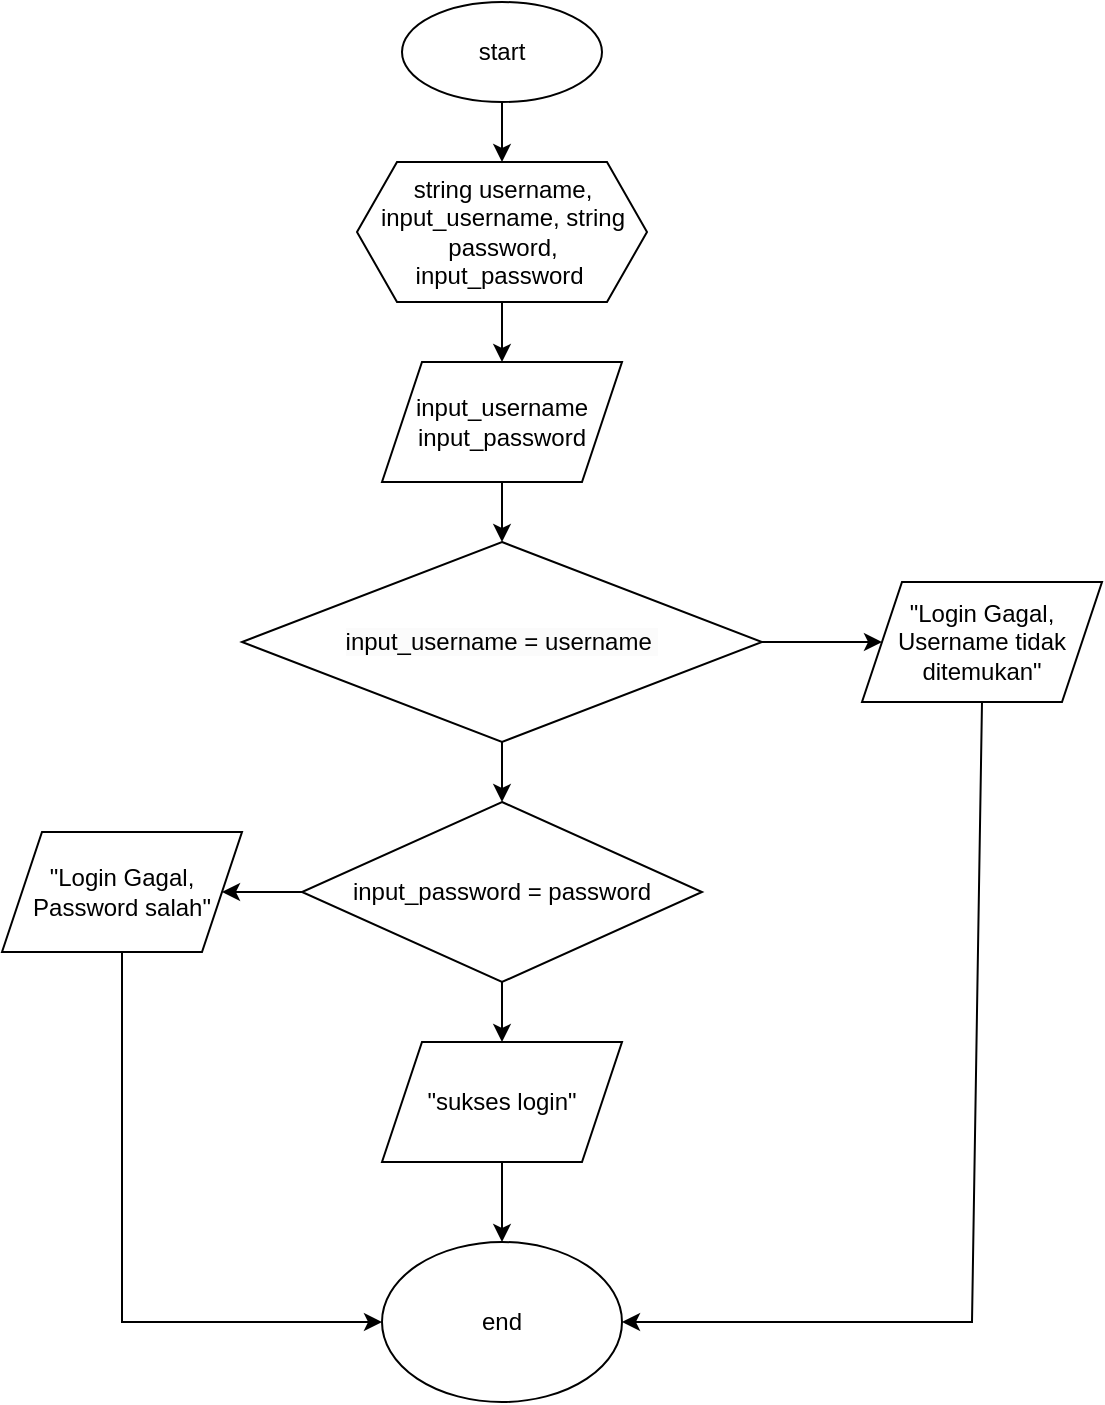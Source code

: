 <mxfile version="21.7.5" type="device">
  <diagram name="Page-1" id="8psk3hjjIU3Cq9CaVUHn">
    <mxGraphModel dx="836" dy="538" grid="1" gridSize="10" guides="1" tooltips="1" connect="1" arrows="1" fold="1" page="1" pageScale="1" pageWidth="850" pageHeight="1100" math="0" shadow="0">
      <root>
        <mxCell id="0" />
        <mxCell id="1" parent="0" />
        <mxCell id="qZ-dROPiLrWp8dCkMwXe-10" value="" style="edgeStyle=orthogonalEdgeStyle;rounded=0;orthogonalLoop=1;jettySize=auto;html=1;" edge="1" parent="1" source="qZ-dROPiLrWp8dCkMwXe-1" target="qZ-dROPiLrWp8dCkMwXe-2">
          <mxGeometry relative="1" as="geometry" />
        </mxCell>
        <mxCell id="qZ-dROPiLrWp8dCkMwXe-1" value="start" style="ellipse;whiteSpace=wrap;html=1;" vertex="1" parent="1">
          <mxGeometry x="260" y="170" width="100" height="50" as="geometry" />
        </mxCell>
        <mxCell id="qZ-dROPiLrWp8dCkMwXe-11" value="" style="edgeStyle=orthogonalEdgeStyle;rounded=0;orthogonalLoop=1;jettySize=auto;html=1;" edge="1" parent="1" source="qZ-dROPiLrWp8dCkMwXe-2" target="qZ-dROPiLrWp8dCkMwXe-3">
          <mxGeometry relative="1" as="geometry" />
        </mxCell>
        <mxCell id="qZ-dROPiLrWp8dCkMwXe-2" value="string username, input_username, string password, input_password&amp;nbsp;" style="shape=hexagon;perimeter=hexagonPerimeter2;whiteSpace=wrap;html=1;fixedSize=1;" vertex="1" parent="1">
          <mxGeometry x="237.5" y="250" width="145" height="70" as="geometry" />
        </mxCell>
        <mxCell id="qZ-dROPiLrWp8dCkMwXe-12" value="" style="edgeStyle=orthogonalEdgeStyle;rounded=0;orthogonalLoop=1;jettySize=auto;html=1;" edge="1" parent="1" source="qZ-dROPiLrWp8dCkMwXe-3" target="qZ-dROPiLrWp8dCkMwXe-4">
          <mxGeometry relative="1" as="geometry" />
        </mxCell>
        <mxCell id="qZ-dROPiLrWp8dCkMwXe-3" value="input_username&lt;br&gt;input_password" style="shape=parallelogram;perimeter=parallelogramPerimeter;whiteSpace=wrap;html=1;fixedSize=1;" vertex="1" parent="1">
          <mxGeometry x="250" y="350" width="120" height="60" as="geometry" />
        </mxCell>
        <mxCell id="qZ-dROPiLrWp8dCkMwXe-13" value="" style="edgeStyle=orthogonalEdgeStyle;rounded=0;orthogonalLoop=1;jettySize=auto;html=1;" edge="1" parent="1" source="qZ-dROPiLrWp8dCkMwXe-4" target="qZ-dROPiLrWp8dCkMwXe-5">
          <mxGeometry relative="1" as="geometry" />
        </mxCell>
        <mxCell id="qZ-dROPiLrWp8dCkMwXe-16" value="" style="edgeStyle=orthogonalEdgeStyle;rounded=0;orthogonalLoop=1;jettySize=auto;html=1;" edge="1" parent="1" source="qZ-dROPiLrWp8dCkMwXe-4" target="qZ-dROPiLrWp8dCkMwXe-6">
          <mxGeometry relative="1" as="geometry" />
        </mxCell>
        <mxCell id="qZ-dROPiLrWp8dCkMwXe-4" value="&lt;span style=&quot;color: rgb(0, 0, 0); font-family: Helvetica; font-size: 12px; font-style: normal; font-variant-ligatures: normal; font-variant-caps: normal; font-weight: 400; letter-spacing: normal; orphans: 2; text-align: center; text-indent: 0px; text-transform: none; widows: 2; word-spacing: 0px; -webkit-text-stroke-width: 0px; background-color: rgb(251, 251, 251); text-decoration-thickness: initial; text-decoration-style: initial; text-decoration-color: initial; float: none; display: inline !important;&quot;&gt;input_username = username&amp;nbsp;&lt;/span&gt;" style="rhombus;whiteSpace=wrap;html=1;" vertex="1" parent="1">
          <mxGeometry x="180" y="440" width="260" height="100" as="geometry" />
        </mxCell>
        <mxCell id="qZ-dROPiLrWp8dCkMwXe-14" value="" style="edgeStyle=orthogonalEdgeStyle;rounded=0;orthogonalLoop=1;jettySize=auto;html=1;" edge="1" parent="1" source="qZ-dROPiLrWp8dCkMwXe-5" target="qZ-dROPiLrWp8dCkMwXe-8">
          <mxGeometry relative="1" as="geometry" />
        </mxCell>
        <mxCell id="qZ-dROPiLrWp8dCkMwXe-17" value="" style="edgeStyle=orthogonalEdgeStyle;rounded=0;orthogonalLoop=1;jettySize=auto;html=1;" edge="1" parent="1" source="qZ-dROPiLrWp8dCkMwXe-5" target="qZ-dROPiLrWp8dCkMwXe-7">
          <mxGeometry relative="1" as="geometry" />
        </mxCell>
        <mxCell id="qZ-dROPiLrWp8dCkMwXe-5" value="input_password = password" style="rhombus;whiteSpace=wrap;html=1;" vertex="1" parent="1">
          <mxGeometry x="210" y="570" width="200" height="90" as="geometry" />
        </mxCell>
        <mxCell id="qZ-dROPiLrWp8dCkMwXe-6" value="&quot;Login Gagal, Username tidak ditemukan&quot;" style="shape=parallelogram;perimeter=parallelogramPerimeter;whiteSpace=wrap;html=1;fixedSize=1;" vertex="1" parent="1">
          <mxGeometry x="490" y="460" width="120" height="60" as="geometry" />
        </mxCell>
        <mxCell id="qZ-dROPiLrWp8dCkMwXe-7" value="&quot;Login Gagal, Password salah&quot;" style="shape=parallelogram;perimeter=parallelogramPerimeter;whiteSpace=wrap;html=1;fixedSize=1;" vertex="1" parent="1">
          <mxGeometry x="60" y="585" width="120" height="60" as="geometry" />
        </mxCell>
        <mxCell id="qZ-dROPiLrWp8dCkMwXe-15" value="" style="edgeStyle=orthogonalEdgeStyle;rounded=0;orthogonalLoop=1;jettySize=auto;html=1;" edge="1" parent="1" source="qZ-dROPiLrWp8dCkMwXe-8" target="qZ-dROPiLrWp8dCkMwXe-9">
          <mxGeometry relative="1" as="geometry" />
        </mxCell>
        <mxCell id="qZ-dROPiLrWp8dCkMwXe-8" value="&quot;sukses login&quot;" style="shape=parallelogram;perimeter=parallelogramPerimeter;whiteSpace=wrap;html=1;fixedSize=1;" vertex="1" parent="1">
          <mxGeometry x="250" y="690" width="120" height="60" as="geometry" />
        </mxCell>
        <mxCell id="qZ-dROPiLrWp8dCkMwXe-9" value="end" style="ellipse;whiteSpace=wrap;html=1;" vertex="1" parent="1">
          <mxGeometry x="250" y="790" width="120" height="80" as="geometry" />
        </mxCell>
        <mxCell id="qZ-dROPiLrWp8dCkMwXe-18" value="" style="endArrow=classic;html=1;rounded=0;entryX=1;entryY=0.5;entryDx=0;entryDy=0;exitX=0.5;exitY=1;exitDx=0;exitDy=0;" edge="1" parent="1" source="qZ-dROPiLrWp8dCkMwXe-6" target="qZ-dROPiLrWp8dCkMwXe-9">
          <mxGeometry width="50" height="50" relative="1" as="geometry">
            <mxPoint x="545" y="645" as="sourcePoint" />
            <mxPoint x="495" y="705" as="targetPoint" />
            <Array as="points">
              <mxPoint x="545" y="830" />
            </Array>
          </mxGeometry>
        </mxCell>
        <mxCell id="qZ-dROPiLrWp8dCkMwXe-22" value="" style="endArrow=classic;html=1;rounded=0;entryX=0;entryY=0.5;entryDx=0;entryDy=0;" edge="1" parent="1" target="qZ-dROPiLrWp8dCkMwXe-9">
          <mxGeometry width="50" height="50" relative="1" as="geometry">
            <mxPoint x="120" y="645" as="sourcePoint" />
            <mxPoint x="120" y="735" as="targetPoint" />
            <Array as="points">
              <mxPoint x="120" y="830" />
            </Array>
          </mxGeometry>
        </mxCell>
      </root>
    </mxGraphModel>
  </diagram>
</mxfile>
